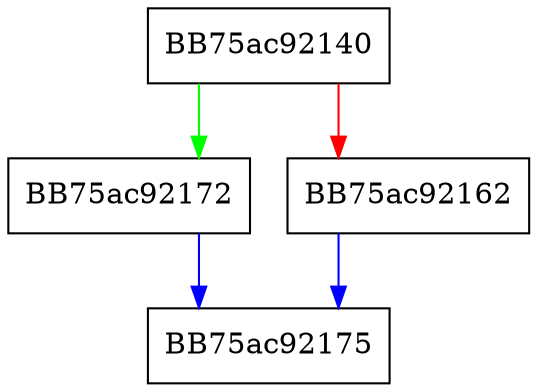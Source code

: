 digraph CreateNewProcessPlugin {
  node [shape="box"];
  graph [splines=ortho];
  BB75ac92140 -> BB75ac92172 [color="green"];
  BB75ac92140 -> BB75ac92162 [color="red"];
  BB75ac92162 -> BB75ac92175 [color="blue"];
  BB75ac92172 -> BB75ac92175 [color="blue"];
}